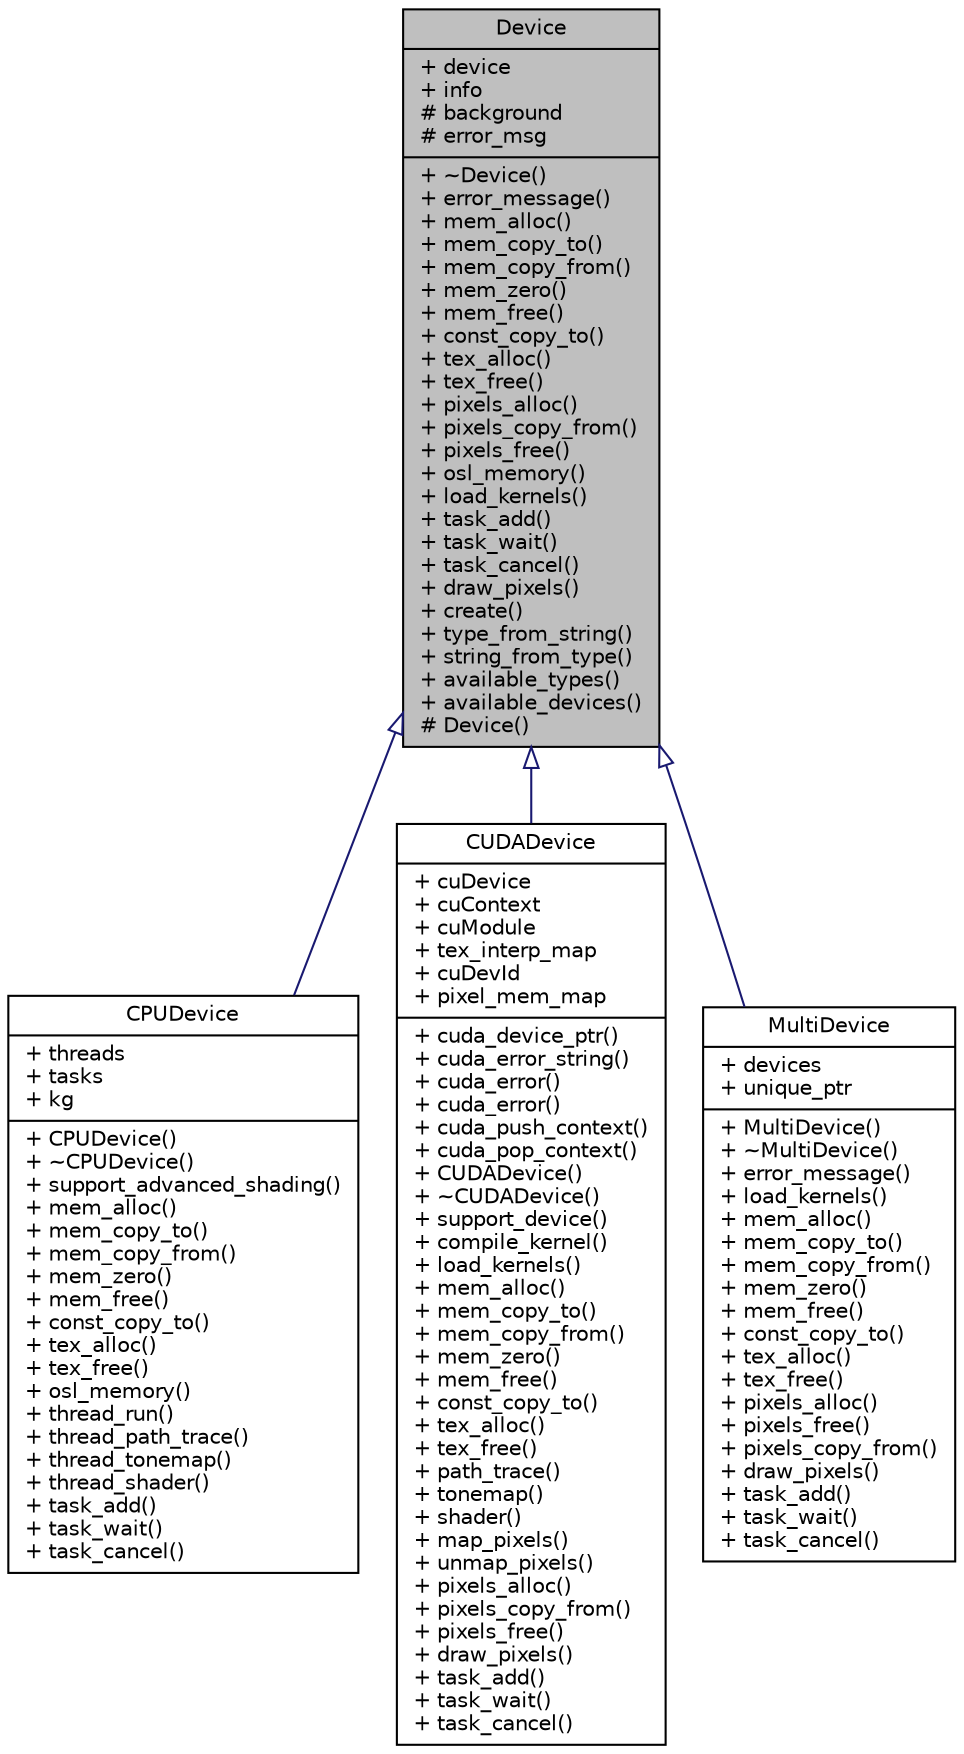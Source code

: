digraph G
{
  edge [fontname="Helvetica",fontsize="10",labelfontname="Helvetica",labelfontsize="10"];
  node [fontname="Helvetica",fontsize="10",shape=record];
  Node1 [label="{Device\n|+ device\l+ info\l# background\l# error_msg\l|+ ~Device()\l+ error_message()\l+ mem_alloc()\l+ mem_copy_to()\l+ mem_copy_from()\l+ mem_zero()\l+ mem_free()\l+ const_copy_to()\l+ tex_alloc()\l+ tex_free()\l+ pixels_alloc()\l+ pixels_copy_from()\l+ pixels_free()\l+ osl_memory()\l+ load_kernels()\l+ task_add()\l+ task_wait()\l+ task_cancel()\l+ draw_pixels()\l+ create()\l+ type_from_string()\l+ string_from_type()\l+ available_types()\l+ available_devices()\l# Device()\l}",height=0.2,width=0.4,color="black", fillcolor="grey75", style="filled" fontcolor="black"];
  Node1 -> Node2 [dir=back,color="midnightblue",fontsize="10",style="solid",arrowtail="empty",fontname="Helvetica"];
  Node2 [label="{CPUDevice\n|+ threads\l+ tasks\l+ kg\l|+ CPUDevice()\l+ ~CPUDevice()\l+ support_advanced_shading()\l+ mem_alloc()\l+ mem_copy_to()\l+ mem_copy_from()\l+ mem_zero()\l+ mem_free()\l+ const_copy_to()\l+ tex_alloc()\l+ tex_free()\l+ osl_memory()\l+ thread_run()\l+ thread_path_trace()\l+ thread_tonemap()\l+ thread_shader()\l+ task_add()\l+ task_wait()\l+ task_cancel()\l}",height=0.2,width=0.4,color="black", fillcolor="white", style="filled",URL="$d3/de6/classCPUDevice.html"];
  Node1 -> Node3 [dir=back,color="midnightblue",fontsize="10",style="solid",arrowtail="empty",fontname="Helvetica"];
  Node3 [label="{CUDADevice\n|+ cuDevice\l+ cuContext\l+ cuModule\l+ tex_interp_map\l+ cuDevId\l+ pixel_mem_map\l|+ cuda_device_ptr()\l+ cuda_error_string()\l+ cuda_error()\l+ cuda_error()\l+ cuda_push_context()\l+ cuda_pop_context()\l+ CUDADevice()\l+ ~CUDADevice()\l+ support_device()\l+ compile_kernel()\l+ load_kernels()\l+ mem_alloc()\l+ mem_copy_to()\l+ mem_copy_from()\l+ mem_zero()\l+ mem_free()\l+ const_copy_to()\l+ tex_alloc()\l+ tex_free()\l+ path_trace()\l+ tonemap()\l+ shader()\l+ map_pixels()\l+ unmap_pixels()\l+ pixels_alloc()\l+ pixels_copy_from()\l+ pixels_free()\l+ draw_pixels()\l+ task_add()\l+ task_wait()\l+ task_cancel()\l}",height=0.2,width=0.4,color="black", fillcolor="white", style="filled",URL="$db/d82/classCUDADevice.html"];
  Node1 -> Node4 [dir=back,color="midnightblue",fontsize="10",style="solid",arrowtail="empty",fontname="Helvetica"];
  Node4 [label="{MultiDevice\n|+ devices\l+ unique_ptr\l|+ MultiDevice()\l+ ~MultiDevice()\l+ error_message()\l+ load_kernels()\l+ mem_alloc()\l+ mem_copy_to()\l+ mem_copy_from()\l+ mem_zero()\l+ mem_free()\l+ const_copy_to()\l+ tex_alloc()\l+ tex_free()\l+ pixels_alloc()\l+ pixels_free()\l+ pixels_copy_from()\l+ draw_pixels()\l+ task_add()\l+ task_wait()\l+ task_cancel()\l}",height=0.2,width=0.4,color="black", fillcolor="white", style="filled",URL="$d6/dcc/classMultiDevice.html"];
}
